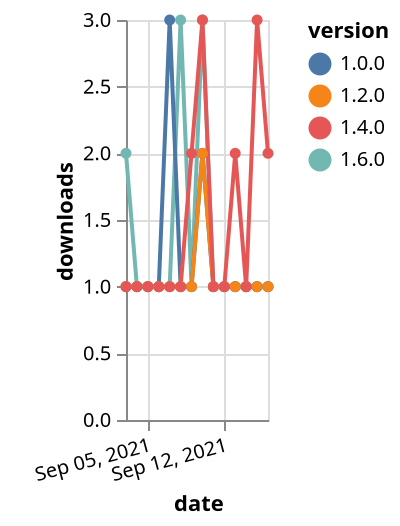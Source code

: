 {"$schema": "https://vega.github.io/schema/vega-lite/v5.json", "description": "A simple bar chart with embedded data.", "data": {"values": [{"date": "2021-09-03", "total": 139, "delta": 2, "version": "1.6.0"}, {"date": "2021-09-04", "total": 140, "delta": 1, "version": "1.6.0"}, {"date": "2021-09-05", "total": 141, "delta": 1, "version": "1.6.0"}, {"date": "2021-09-06", "total": 142, "delta": 1, "version": "1.6.0"}, {"date": "2021-09-07", "total": 143, "delta": 1, "version": "1.6.0"}, {"date": "2021-09-08", "total": 146, "delta": 3, "version": "1.6.0"}, {"date": "2021-09-09", "total": 147, "delta": 1, "version": "1.6.0"}, {"date": "2021-09-10", "total": 150, "delta": 3, "version": "1.6.0"}, {"date": "2021-09-11", "total": 151, "delta": 1, "version": "1.6.0"}, {"date": "2021-09-12", "total": 152, "delta": 1, "version": "1.6.0"}, {"date": "2021-09-13", "total": 153, "delta": 1, "version": "1.6.0"}, {"date": "2021-09-14", "total": 154, "delta": 1, "version": "1.6.0"}, {"date": "2021-09-15", "total": 155, "delta": 1, "version": "1.6.0"}, {"date": "2021-09-16", "total": 156, "delta": 1, "version": "1.6.0"}, {"date": "2021-09-03", "total": 278, "delta": 1, "version": "1.0.0"}, {"date": "2021-09-04", "total": 279, "delta": 1, "version": "1.0.0"}, {"date": "2021-09-05", "total": 280, "delta": 1, "version": "1.0.0"}, {"date": "2021-09-06", "total": 281, "delta": 1, "version": "1.0.0"}, {"date": "2021-09-07", "total": 284, "delta": 3, "version": "1.0.0"}, {"date": "2021-09-08", "total": 285, "delta": 1, "version": "1.0.0"}, {"date": "2021-09-09", "total": 286, "delta": 1, "version": "1.0.0"}, {"date": "2021-09-10", "total": 288, "delta": 2, "version": "1.0.0"}, {"date": "2021-09-11", "total": 289, "delta": 1, "version": "1.0.0"}, {"date": "2021-09-12", "total": 290, "delta": 1, "version": "1.0.0"}, {"date": "2021-09-13", "total": 291, "delta": 1, "version": "1.0.0"}, {"date": "2021-09-14", "total": 292, "delta": 1, "version": "1.0.0"}, {"date": "2021-09-15", "total": 293, "delta": 1, "version": "1.0.0"}, {"date": "2021-09-16", "total": 294, "delta": 1, "version": "1.0.0"}, {"date": "2021-09-03", "total": 179, "delta": 1, "version": "1.2.0"}, {"date": "2021-09-04", "total": 180, "delta": 1, "version": "1.2.0"}, {"date": "2021-09-05", "total": 181, "delta": 1, "version": "1.2.0"}, {"date": "2021-09-06", "total": 182, "delta": 1, "version": "1.2.0"}, {"date": "2021-09-07", "total": 183, "delta": 1, "version": "1.2.0"}, {"date": "2021-09-08", "total": 184, "delta": 1, "version": "1.2.0"}, {"date": "2021-09-09", "total": 185, "delta": 1, "version": "1.2.0"}, {"date": "2021-09-10", "total": 187, "delta": 2, "version": "1.2.0"}, {"date": "2021-09-11", "total": 188, "delta": 1, "version": "1.2.0"}, {"date": "2021-09-12", "total": 189, "delta": 1, "version": "1.2.0"}, {"date": "2021-09-13", "total": 190, "delta": 1, "version": "1.2.0"}, {"date": "2021-09-14", "total": 191, "delta": 1, "version": "1.2.0"}, {"date": "2021-09-15", "total": 192, "delta": 1, "version": "1.2.0"}, {"date": "2021-09-16", "total": 193, "delta": 1, "version": "1.2.0"}, {"date": "2021-09-03", "total": 314, "delta": 1, "version": "1.4.0"}, {"date": "2021-09-04", "total": 315, "delta": 1, "version": "1.4.0"}, {"date": "2021-09-05", "total": 316, "delta": 1, "version": "1.4.0"}, {"date": "2021-09-06", "total": 317, "delta": 1, "version": "1.4.0"}, {"date": "2021-09-07", "total": 318, "delta": 1, "version": "1.4.0"}, {"date": "2021-09-08", "total": 319, "delta": 1, "version": "1.4.0"}, {"date": "2021-09-09", "total": 321, "delta": 2, "version": "1.4.0"}, {"date": "2021-09-10", "total": 324, "delta": 3, "version": "1.4.0"}, {"date": "2021-09-11", "total": 325, "delta": 1, "version": "1.4.0"}, {"date": "2021-09-12", "total": 326, "delta": 1, "version": "1.4.0"}, {"date": "2021-09-13", "total": 328, "delta": 2, "version": "1.4.0"}, {"date": "2021-09-14", "total": 329, "delta": 1, "version": "1.4.0"}, {"date": "2021-09-15", "total": 332, "delta": 3, "version": "1.4.0"}, {"date": "2021-09-16", "total": 334, "delta": 2, "version": "1.4.0"}]}, "width": "container", "mark": {"type": "line", "point": {"filled": true}}, "encoding": {"x": {"field": "date", "type": "temporal", "timeUnit": "yearmonthdate", "title": "date", "axis": {"labelAngle": -15}}, "y": {"field": "delta", "type": "quantitative", "title": "downloads"}, "color": {"field": "version", "type": "nominal"}, "tooltip": {"field": "delta"}}}